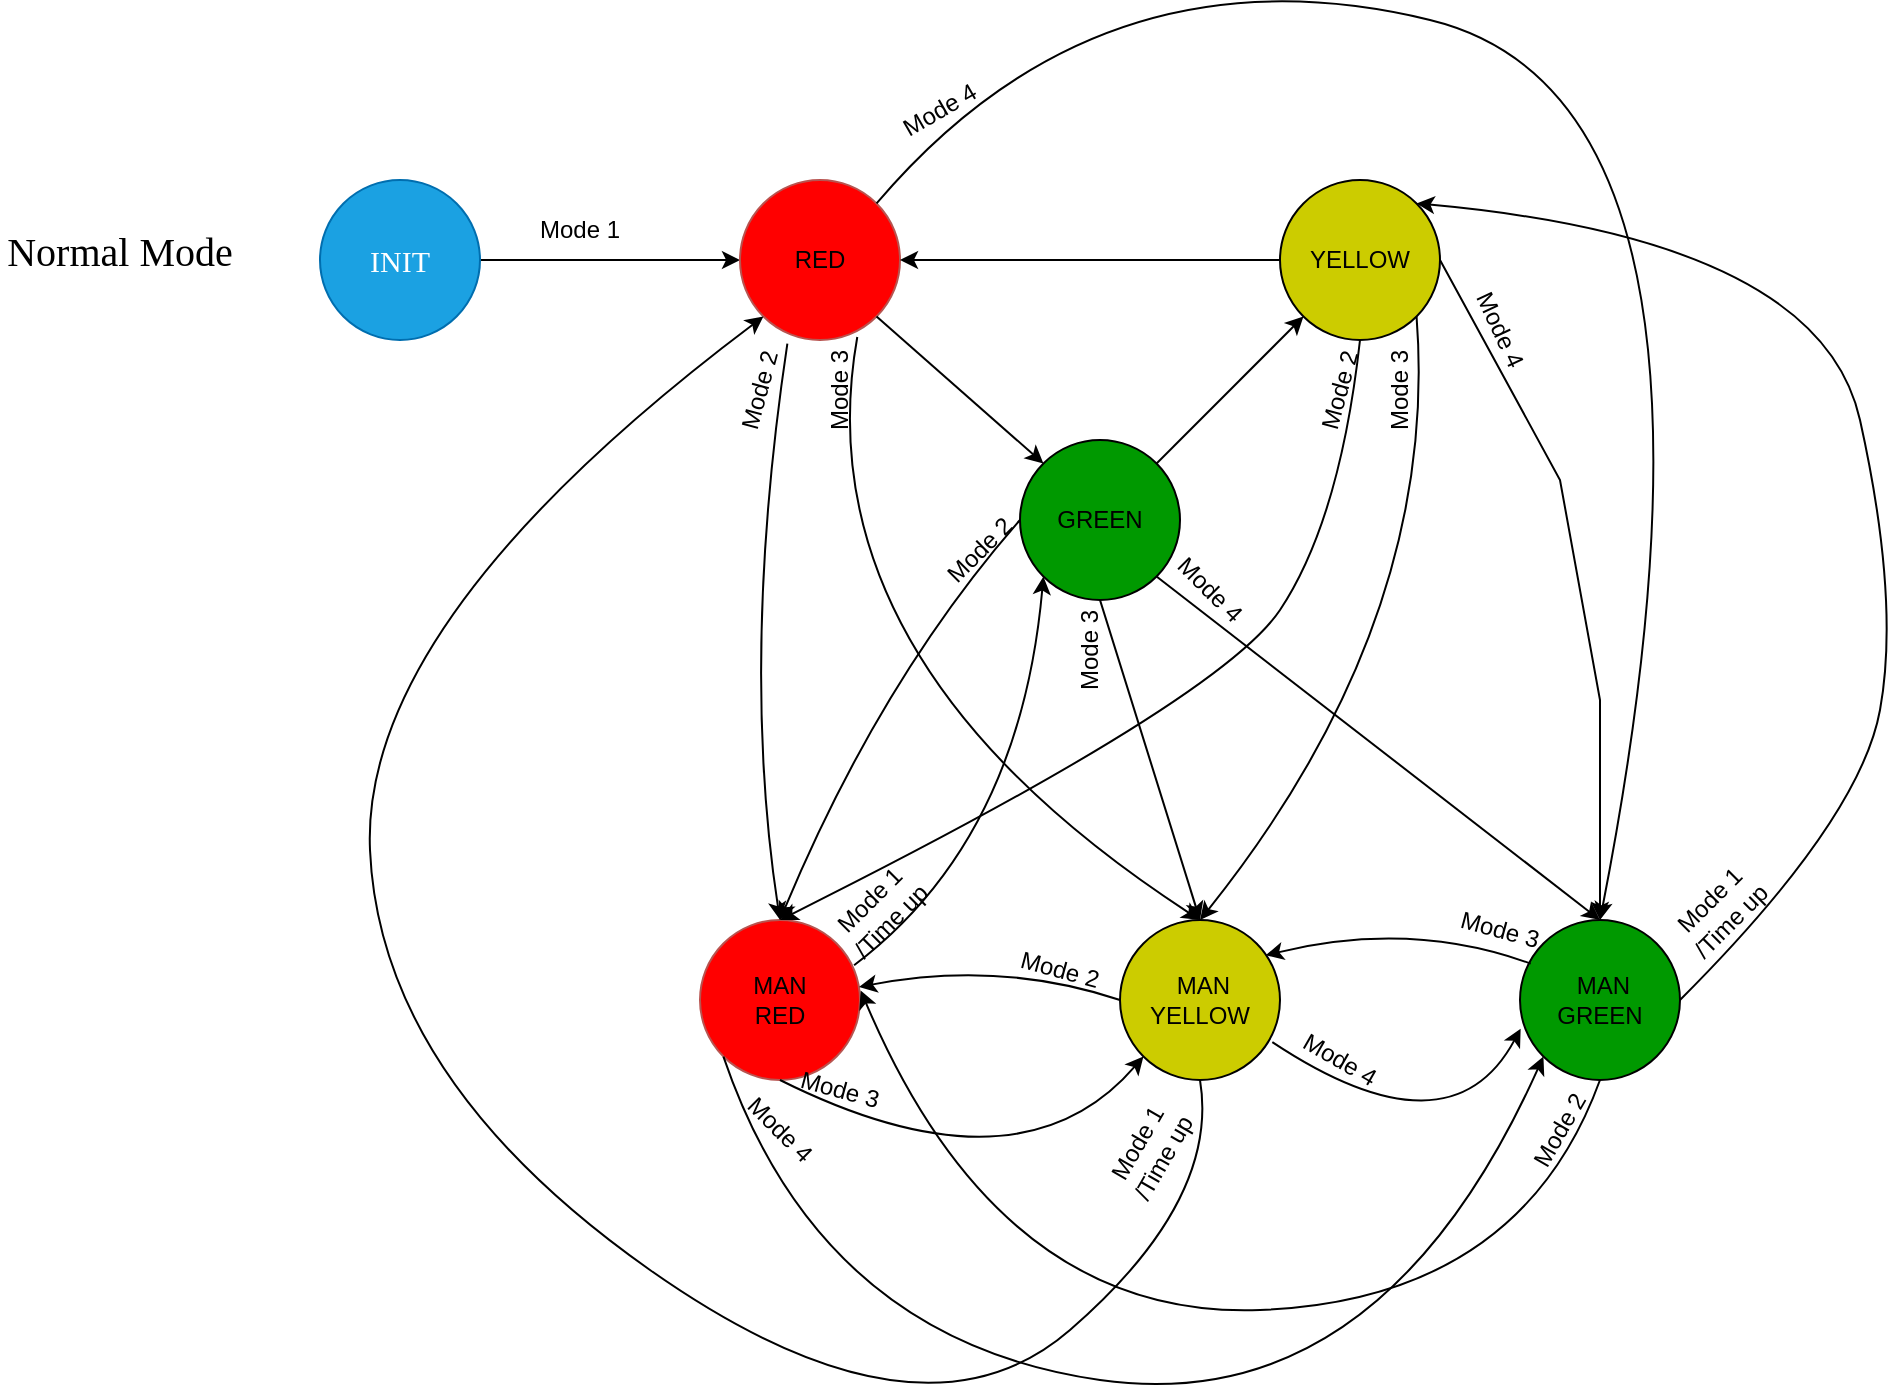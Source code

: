 <mxfile version="20.3.0" type="device"><diagram id="IHixZaIMQJyNilW4YDVt" name="Page-1"><mxGraphModel dx="2352" dy="811" grid="1" gridSize="10" guides="1" tooltips="1" connect="1" arrows="1" fold="1" page="1" pageScale="1" pageWidth="850" pageHeight="1100" math="0" shadow="0"><root><mxCell id="0"/><mxCell id="1" parent="0"/><mxCell id="-tuAcdktAPa8w3CATq2w-4" value="Normal Mode" style="text;html=1;strokeColor=none;fillColor=none;align=center;verticalAlign=middle;whiteSpace=wrap;rounded=0;fontFamily=Times New Roman;fontSize=20;" parent="1" vertex="1"><mxGeometry x="-120" y="130" width="120" height="30" as="geometry"/></mxCell><mxCell id="tK5edKuBURKNmPUlLWh4-7" style="edgeStyle=orthogonalEdgeStyle;rounded=0;orthogonalLoop=1;jettySize=auto;html=1;exitX=1;exitY=0.5;exitDx=0;exitDy=0;entryX=0;entryY=0.5;entryDx=0;entryDy=0;" parent="1" source="tK5edKuBURKNmPUlLWh4-1" target="Y0kXRDv6AVAJE1k-n5Cx-20" edge="1"><mxGeometry relative="1" as="geometry"><mxPoint x="250" y="150" as="targetPoint"/></mxGeometry></mxCell><mxCell id="tK5edKuBURKNmPUlLWh4-1" value="INIT" style="ellipse;whiteSpace=wrap;html=1;aspect=fixed;fontSize=15;fontFamily=Times New Roman;fillColor=#1ba1e2;fontColor=#ffffff;strokeColor=#006EAF;" parent="1" vertex="1"><mxGeometry x="40" y="110" width="80" height="80" as="geometry"/></mxCell><mxCell id="tK5edKuBURKNmPUlLWh4-11" value="Mode 1" style="text;html=1;strokeColor=none;fillColor=none;align=center;verticalAlign=middle;whiteSpace=wrap;rounded=0;" parent="1" vertex="1"><mxGeometry x="140" y="120" width="60" height="30" as="geometry"/></mxCell><mxCell id="Y0kXRDv6AVAJE1k-n5Cx-20" value="RED" style="ellipse;whiteSpace=wrap;html=1;aspect=fixed;fillColor=#FF0000;strokeColor=#b85450;" parent="1" vertex="1"><mxGeometry x="250" y="110" width="80" height="80" as="geometry"/></mxCell><mxCell id="Y0kXRDv6AVAJE1k-n5Cx-22" value="GREEN" style="ellipse;whiteSpace=wrap;html=1;aspect=fixed;fillColor=#009900;" parent="1" vertex="1"><mxGeometry x="390" y="240" width="80" height="80" as="geometry"/></mxCell><mxCell id="Y0kXRDv6AVAJE1k-n5Cx-23" value="YELLOW" style="ellipse;whiteSpace=wrap;html=1;aspect=fixed;fillColor=#CCCC00;" parent="1" vertex="1"><mxGeometry x="520" y="110" width="80" height="80" as="geometry"/></mxCell><mxCell id="Y0kXRDv6AVAJE1k-n5Cx-24" value="" style="endArrow=classic;html=1;rounded=0;entryX=0;entryY=0;entryDx=0;entryDy=0;exitX=1;exitY=1;exitDx=0;exitDy=0;" parent="1" source="Y0kXRDv6AVAJE1k-n5Cx-20" target="Y0kXRDv6AVAJE1k-n5Cx-22" edge="1"><mxGeometry width="50" height="50" relative="1" as="geometry"><mxPoint x="320" y="410" as="sourcePoint"/><mxPoint x="370" y="360" as="targetPoint"/></mxGeometry></mxCell><mxCell id="Y0kXRDv6AVAJE1k-n5Cx-25" value="" style="endArrow=classic;html=1;rounded=0;entryX=0;entryY=1;entryDx=0;entryDy=0;exitX=1;exitY=0;exitDx=0;exitDy=0;" parent="1" source="Y0kXRDv6AVAJE1k-n5Cx-22" target="Y0kXRDv6AVAJE1k-n5Cx-23" edge="1"><mxGeometry width="50" height="50" relative="1" as="geometry"><mxPoint x="320" y="410" as="sourcePoint"/><mxPoint x="230" y="390" as="targetPoint"/></mxGeometry></mxCell><mxCell id="Y0kXRDv6AVAJE1k-n5Cx-26" value="" style="endArrow=classic;html=1;rounded=0;entryX=1;entryY=0.5;entryDx=0;entryDy=0;exitX=0;exitY=0.5;exitDx=0;exitDy=0;" parent="1" source="Y0kXRDv6AVAJE1k-n5Cx-23" target="Y0kXRDv6AVAJE1k-n5Cx-20" edge="1"><mxGeometry width="50" height="50" relative="1" as="geometry"><mxPoint x="320" y="410" as="sourcePoint"/><mxPoint x="370" y="360" as="targetPoint"/></mxGeometry></mxCell><mxCell id="Y0kXRDv6AVAJE1k-n5Cx-27" value="MAN&lt;br&gt;RED" style="ellipse;whiteSpace=wrap;html=1;aspect=fixed;fillColor=#FF0000;strokeColor=#b85450;" parent="1" vertex="1"><mxGeometry x="230" y="480" width="80" height="80" as="geometry"/></mxCell><mxCell id="Y0kXRDv6AVAJE1k-n5Cx-28" value="&amp;nbsp;MAN&lt;br&gt;GREEN" style="ellipse;whiteSpace=wrap;html=1;aspect=fixed;fillColor=#009900;" parent="1" vertex="1"><mxGeometry x="640" y="480" width="80" height="80" as="geometry"/></mxCell><mxCell id="Y0kXRDv6AVAJE1k-n5Cx-29" value="&amp;nbsp;MAN&lt;br&gt;YELLOW" style="ellipse;whiteSpace=wrap;html=1;aspect=fixed;fillColor=#CCCC00;" parent="1" vertex="1"><mxGeometry x="440" y="480" width="80" height="80" as="geometry"/></mxCell><mxCell id="Y0kXRDv6AVAJE1k-n5Cx-31" value="" style="curved=1;endArrow=classic;html=1;rounded=0;entryX=0.5;entryY=0;entryDx=0;entryDy=0;exitX=0.296;exitY=1.023;exitDx=0;exitDy=0;exitPerimeter=0;" parent="1" source="Y0kXRDv6AVAJE1k-n5Cx-20" target="Y0kXRDv6AVAJE1k-n5Cx-27" edge="1"><mxGeometry width="50" height="50" relative="1" as="geometry"><mxPoint x="330" y="270" as="sourcePoint"/><mxPoint x="370" y="340" as="targetPoint"/><Array as="points"><mxPoint x="250" y="350"/></Array></mxGeometry></mxCell><mxCell id="Y0kXRDv6AVAJE1k-n5Cx-32" value="" style="curved=1;endArrow=classic;html=1;rounded=0;entryX=0.5;entryY=0;entryDx=0;entryDy=0;exitX=0;exitY=0.5;exitDx=0;exitDy=0;" parent="1" source="Y0kXRDv6AVAJE1k-n5Cx-22" target="Y0kXRDv6AVAJE1k-n5Cx-27" edge="1"><mxGeometry width="50" height="50" relative="1" as="geometry"><mxPoint x="320" y="390" as="sourcePoint"/><mxPoint x="370" y="340" as="targetPoint"/><Array as="points"><mxPoint x="320" y="360"/></Array></mxGeometry></mxCell><mxCell id="Y0kXRDv6AVAJE1k-n5Cx-33" value="" style="curved=1;endArrow=classic;html=1;rounded=0;entryX=0.5;entryY=0;entryDx=0;entryDy=0;exitX=0.5;exitY=1;exitDx=0;exitDy=0;" parent="1" source="Y0kXRDv6AVAJE1k-n5Cx-23" target="Y0kXRDv6AVAJE1k-n5Cx-27" edge="1"><mxGeometry width="50" height="50" relative="1" as="geometry"><mxPoint x="540" y="310" as="sourcePoint"/><mxPoint x="370" y="340" as="targetPoint"/><Array as="points"><mxPoint x="550" y="280"/><mxPoint x="490" y="370"/></Array></mxGeometry></mxCell><mxCell id="Y0kXRDv6AVAJE1k-n5Cx-34" value="Mode 2" style="text;html=1;strokeColor=none;fillColor=none;align=center;verticalAlign=middle;whiteSpace=wrap;rounded=0;rotation=-75;" parent="1" vertex="1"><mxGeometry x="230" y="200" width="60" height="30" as="geometry"/></mxCell><mxCell id="Y0kXRDv6AVAJE1k-n5Cx-35" value="Mode 2" style="text;html=1;strokeColor=none;fillColor=none;align=center;verticalAlign=middle;whiteSpace=wrap;rounded=0;rotation=-45;" parent="1" vertex="1"><mxGeometry x="340" y="280" width="60" height="30" as="geometry"/></mxCell><mxCell id="Y0kXRDv6AVAJE1k-n5Cx-36" value="Mode 2" style="text;html=1;strokeColor=none;fillColor=none;align=center;verticalAlign=middle;whiteSpace=wrap;rounded=0;rotation=-75;" parent="1" vertex="1"><mxGeometry x="520" y="200" width="60" height="30" as="geometry"/></mxCell><mxCell id="Y0kXRDv6AVAJE1k-n5Cx-37" value="" style="curved=1;endArrow=classic;html=1;rounded=0;entryX=0.5;entryY=0;entryDx=0;entryDy=0;exitX=0.733;exitY=0.981;exitDx=0;exitDy=0;exitPerimeter=0;" parent="1" source="Y0kXRDv6AVAJE1k-n5Cx-20" target="Y0kXRDv6AVAJE1k-n5Cx-29" edge="1"><mxGeometry width="50" height="50" relative="1" as="geometry"><mxPoint x="320" y="390" as="sourcePoint"/><mxPoint x="370" y="340" as="targetPoint"/><Array as="points"><mxPoint x="280" y="350"/></Array></mxGeometry></mxCell><mxCell id="Y0kXRDv6AVAJE1k-n5Cx-38" value="" style="endArrow=classic;html=1;rounded=0;entryX=0.5;entryY=0;entryDx=0;entryDy=0;exitX=0.5;exitY=1;exitDx=0;exitDy=0;" parent="1" source="Y0kXRDv6AVAJE1k-n5Cx-22" target="Y0kXRDv6AVAJE1k-n5Cx-29" edge="1"><mxGeometry width="50" height="50" relative="1" as="geometry"><mxPoint x="320" y="390" as="sourcePoint"/><mxPoint x="370" y="340" as="targetPoint"/></mxGeometry></mxCell><mxCell id="Y0kXRDv6AVAJE1k-n5Cx-39" value="" style="curved=1;endArrow=classic;html=1;rounded=0;entryX=0.5;entryY=0;entryDx=0;entryDy=0;exitX=1;exitY=1;exitDx=0;exitDy=0;" parent="1" source="Y0kXRDv6AVAJE1k-n5Cx-23" target="Y0kXRDv6AVAJE1k-n5Cx-29" edge="1"><mxGeometry width="50" height="50" relative="1" as="geometry"><mxPoint x="630" y="290" as="sourcePoint"/><mxPoint x="370" y="340" as="targetPoint"/><Array as="points"><mxPoint x="600" y="330"/></Array></mxGeometry></mxCell><mxCell id="Y0kXRDv6AVAJE1k-n5Cx-40" value="Mode 3" style="text;html=1;strokeColor=none;fillColor=none;align=center;verticalAlign=middle;whiteSpace=wrap;rounded=0;rotation=-90;" parent="1" vertex="1"><mxGeometry x="270" y="200" width="60" height="30" as="geometry"/></mxCell><mxCell id="Y0kXRDv6AVAJE1k-n5Cx-41" value="Mode 3" style="text;html=1;strokeColor=none;fillColor=none;align=center;verticalAlign=middle;whiteSpace=wrap;rounded=0;rotation=-90;" parent="1" vertex="1"><mxGeometry x="395" y="330" width="60" height="30" as="geometry"/></mxCell><mxCell id="Y0kXRDv6AVAJE1k-n5Cx-42" value="Mode 3" style="text;html=1;strokeColor=none;fillColor=none;align=center;verticalAlign=middle;whiteSpace=wrap;rounded=0;rotation=-90;" parent="1" vertex="1"><mxGeometry x="550" y="200" width="60" height="30" as="geometry"/></mxCell><mxCell id="Y0kXRDv6AVAJE1k-n5Cx-43" value="" style="curved=1;endArrow=classic;html=1;rounded=0;entryX=0.5;entryY=0;entryDx=0;entryDy=0;exitX=1;exitY=0;exitDx=0;exitDy=0;" parent="1" source="Y0kXRDv6AVAJE1k-n5Cx-20" target="Y0kXRDv6AVAJE1k-n5Cx-28" edge="1"><mxGeometry width="50" height="50" relative="1" as="geometry"><mxPoint x="580" y="70" as="sourcePoint"/><mxPoint x="630" y="20" as="targetPoint"/><Array as="points"><mxPoint x="430" y="-10"/><mxPoint x="760" y="70"/></Array></mxGeometry></mxCell><mxCell id="Y0kXRDv6AVAJE1k-n5Cx-44" value="" style="endArrow=classic;html=1;rounded=0;entryX=0.5;entryY=0;entryDx=0;entryDy=0;exitX=1;exitY=1;exitDx=0;exitDy=0;" parent="1" source="Y0kXRDv6AVAJE1k-n5Cx-22" target="Y0kXRDv6AVAJE1k-n5Cx-28" edge="1"><mxGeometry width="50" height="50" relative="1" as="geometry"><mxPoint x="320" y="270" as="sourcePoint"/><mxPoint x="370" y="220" as="targetPoint"/></mxGeometry></mxCell><mxCell id="Y0kXRDv6AVAJE1k-n5Cx-45" value="" style="endArrow=classic;html=1;rounded=0;entryX=0.5;entryY=0;entryDx=0;entryDy=0;exitX=1;exitY=0.5;exitDx=0;exitDy=0;" parent="1" source="Y0kXRDv6AVAJE1k-n5Cx-23" target="Y0kXRDv6AVAJE1k-n5Cx-28" edge="1"><mxGeometry width="50" height="50" relative="1" as="geometry"><mxPoint x="320" y="270" as="sourcePoint"/><mxPoint x="370" y="220" as="targetPoint"/><Array as="points"><mxPoint x="660" y="260"/><mxPoint x="680" y="370"/></Array></mxGeometry></mxCell><mxCell id="Y0kXRDv6AVAJE1k-n5Cx-46" value="Mode 4" style="text;html=1;strokeColor=none;fillColor=none;align=center;verticalAlign=middle;whiteSpace=wrap;rounded=0;rotation=45;" parent="1" vertex="1"><mxGeometry x="455" y="300" width="60" height="30" as="geometry"/></mxCell><mxCell id="Y0kXRDv6AVAJE1k-n5Cx-47" value="Mode 4" style="text;html=1;strokeColor=none;fillColor=none;align=center;verticalAlign=middle;whiteSpace=wrap;rounded=0;rotation=-30;" parent="1" vertex="1"><mxGeometry x="320" y="60" width="60" height="30" as="geometry"/></mxCell><mxCell id="Y0kXRDv6AVAJE1k-n5Cx-48" value="Mode 4" style="text;html=1;strokeColor=none;fillColor=none;align=center;verticalAlign=middle;whiteSpace=wrap;rounded=0;rotation=65;" parent="1" vertex="1"><mxGeometry x="600" y="170" width="60" height="30" as="geometry"/></mxCell><mxCell id="Y0kXRDv6AVAJE1k-n5Cx-49" value="" style="curved=1;endArrow=classic;html=1;rounded=0;entryX=0;entryY=1;entryDx=0;entryDy=0;exitX=0.963;exitY=0.283;exitDx=0;exitDy=0;exitPerimeter=0;" parent="1" source="Y0kXRDv6AVAJE1k-n5Cx-27" target="Y0kXRDv6AVAJE1k-n5Cx-22" edge="1"><mxGeometry width="50" height="50" relative="1" as="geometry"><mxPoint x="320" y="430" as="sourcePoint"/><mxPoint x="370" y="380" as="targetPoint"/><Array as="points"><mxPoint x="390" y="440"/></Array></mxGeometry></mxCell><mxCell id="Y0kXRDv6AVAJE1k-n5Cx-51" value="" style="curved=1;endArrow=classic;html=1;rounded=0;entryX=0;entryY=1;entryDx=0;entryDy=0;exitX=0.5;exitY=1;exitDx=0;exitDy=0;" parent="1" source="Y0kXRDv6AVAJE1k-n5Cx-29" target="Y0kXRDv6AVAJE1k-n5Cx-20" edge="1"><mxGeometry width="50" height="50" relative="1" as="geometry"><mxPoint x="320" y="430" as="sourcePoint"/><mxPoint x="370" y="380" as="targetPoint"/><Array as="points"><mxPoint x="490" y="620"/><mxPoint x="340" y="750"/><mxPoint x="70" y="560"/><mxPoint x="60" y="330"/></Array></mxGeometry></mxCell><mxCell id="Y0kXRDv6AVAJE1k-n5Cx-52" value="Mode 1 /Time up" style="text;html=1;strokeColor=none;fillColor=none;align=center;verticalAlign=middle;whiteSpace=wrap;rounded=0;rotation=-45;" parent="1" vertex="1"><mxGeometry x="290" y="460" width="60" height="30" as="geometry"/></mxCell><mxCell id="Y0kXRDv6AVAJE1k-n5Cx-53" value="Mode 1 /Time up" style="text;html=1;strokeColor=none;fillColor=none;align=center;verticalAlign=middle;whiteSpace=wrap;rounded=0;rotation=-60;" parent="1" vertex="1"><mxGeometry x="425" y="580" width="60" height="30" as="geometry"/></mxCell><mxCell id="Y0kXRDv6AVAJE1k-n5Cx-54" value="" style="curved=1;endArrow=classic;html=1;rounded=0;entryX=1;entryY=0;entryDx=0;entryDy=0;exitX=1;exitY=0.5;exitDx=0;exitDy=0;" parent="1" source="Y0kXRDv6AVAJE1k-n5Cx-28" target="Y0kXRDv6AVAJE1k-n5Cx-23" edge="1"><mxGeometry width="50" height="50" relative="1" as="geometry"><mxPoint x="760" y="430" as="sourcePoint"/><mxPoint x="660" y="120" as="targetPoint"/><Array as="points"><mxPoint x="810" y="430"/><mxPoint x="830" y="320"/><mxPoint x="790" y="140"/></Array></mxGeometry></mxCell><mxCell id="Y0kXRDv6AVAJE1k-n5Cx-55" value="Mode 1 /Time up" style="text;html=1;strokeColor=none;fillColor=none;align=center;verticalAlign=middle;whiteSpace=wrap;rounded=0;rotation=-45;" parent="1" vertex="1"><mxGeometry x="710" y="460" width="60" height="30" as="geometry"/></mxCell><mxCell id="Y0kXRDv6AVAJE1k-n5Cx-57" value="" style="curved=1;endArrow=classic;html=1;rounded=0;entryX=0.994;entryY=0.419;entryDx=0;entryDy=0;entryPerimeter=0;exitX=0;exitY=0.5;exitDx=0;exitDy=0;" parent="1" source="Y0kXRDv6AVAJE1k-n5Cx-29" target="Y0kXRDv6AVAJE1k-n5Cx-27" edge="1"><mxGeometry width="50" height="50" relative="1" as="geometry"><mxPoint x="360" y="610" as="sourcePoint"/><mxPoint x="410" y="560" as="targetPoint"/><Array as="points"><mxPoint x="380" y="500"/></Array></mxGeometry></mxCell><mxCell id="Y0kXRDv6AVAJE1k-n5Cx-58" value="Mode 2" style="text;html=1;strokeColor=none;fillColor=none;align=center;verticalAlign=middle;whiteSpace=wrap;rounded=0;rotation=15;" parent="1" vertex="1"><mxGeometry x="380" y="490" width="60" height="30" as="geometry"/></mxCell><mxCell id="Y0kXRDv6AVAJE1k-n5Cx-59" value="" style="curved=1;endArrow=classic;html=1;rounded=0;entryX=1.004;entryY=0.44;entryDx=0;entryDy=0;entryPerimeter=0;exitX=0.5;exitY=1;exitDx=0;exitDy=0;" parent="1" source="Y0kXRDv6AVAJE1k-n5Cx-28" target="Y0kXRDv6AVAJE1k-n5Cx-27" edge="1"><mxGeometry width="50" height="50" relative="1" as="geometry"><mxPoint x="485" y="720" as="sourcePoint"/><mxPoint x="535" y="670" as="targetPoint"/><Array as="points"><mxPoint x="640" y="670"/><mxPoint x="380" y="680"/></Array></mxGeometry></mxCell><mxCell id="Y0kXRDv6AVAJE1k-n5Cx-60" value="Mode 2" style="text;html=1;strokeColor=none;fillColor=none;align=center;verticalAlign=middle;whiteSpace=wrap;rounded=0;rotation=-60;" parent="1" vertex="1"><mxGeometry x="630" y="570" width="60" height="30" as="geometry"/></mxCell><mxCell id="Y0kXRDv6AVAJE1k-n5Cx-61" value="" style="curved=1;endArrow=classic;html=1;rounded=0;entryX=0;entryY=1;entryDx=0;entryDy=0;exitX=0.5;exitY=1;exitDx=0;exitDy=0;" parent="1" source="Y0kXRDv6AVAJE1k-n5Cx-27" target="Y0kXRDv6AVAJE1k-n5Cx-29" edge="1"><mxGeometry width="50" height="50" relative="1" as="geometry"><mxPoint x="310" y="640" as="sourcePoint"/><mxPoint x="360" y="590" as="targetPoint"/><Array as="points"><mxPoint x="390" y="620"/></Array></mxGeometry></mxCell><mxCell id="Y0kXRDv6AVAJE1k-n5Cx-62" value="Mode 3" style="text;html=1;strokeColor=none;fillColor=none;align=center;verticalAlign=middle;whiteSpace=wrap;rounded=0;rotation=15;" parent="1" vertex="1"><mxGeometry x="270" y="550" width="60" height="30" as="geometry"/></mxCell><mxCell id="Y0kXRDv6AVAJE1k-n5Cx-63" value="" style="curved=1;endArrow=classic;html=1;rounded=0;entryX=0.91;entryY=0.221;entryDx=0;entryDy=0;entryPerimeter=0;exitX=0.067;exitY=0.273;exitDx=0;exitDy=0;exitPerimeter=0;" parent="1" source="Y0kXRDv6AVAJE1k-n5Cx-28" target="Y0kXRDv6AVAJE1k-n5Cx-29" edge="1"><mxGeometry width="50" height="50" relative="1" as="geometry"><mxPoint x="645.48" y="500" as="sourcePoint"/><mxPoint x="515" y="493.52" as="targetPoint"/><Array as="points"><mxPoint x="585.48" y="480"/></Array></mxGeometry></mxCell><mxCell id="Y0kXRDv6AVAJE1k-n5Cx-64" value="Mode 3" style="text;html=1;strokeColor=none;fillColor=none;align=center;verticalAlign=middle;whiteSpace=wrap;rounded=0;rotation=15;" parent="1" vertex="1"><mxGeometry x="600" y="470" width="60" height="30" as="geometry"/></mxCell><mxCell id="Y0kXRDv6AVAJE1k-n5Cx-65" value="" style="curved=1;endArrow=classic;html=1;rounded=0;exitX=0;exitY=1;exitDx=0;exitDy=0;entryX=0;entryY=1;entryDx=0;entryDy=0;" parent="1" source="Y0kXRDv6AVAJE1k-n5Cx-27" target="Y0kXRDv6AVAJE1k-n5Cx-28" edge="1"><mxGeometry width="50" height="50" relative="1" as="geometry"><mxPoint x="245" y="660" as="sourcePoint"/><mxPoint x="600" y="660" as="targetPoint"/><Array as="points"><mxPoint x="290" y="690"/><mxPoint x="570" y="730"/></Array></mxGeometry></mxCell><mxCell id="Y0kXRDv6AVAJE1k-n5Cx-66" value="Mode 4" style="text;html=1;strokeColor=none;fillColor=none;align=center;verticalAlign=middle;whiteSpace=wrap;rounded=0;rotation=45;" parent="1" vertex="1"><mxGeometry x="240" y="570" width="60" height="30" as="geometry"/></mxCell><mxCell id="Y0kXRDv6AVAJE1k-n5Cx-67" value="" style="curved=1;endArrow=classic;html=1;rounded=0;entryX=0.004;entryY=0.679;entryDx=0;entryDy=0;entryPerimeter=0;exitX=0.952;exitY=0.763;exitDx=0;exitDy=0;exitPerimeter=0;" parent="1" source="Y0kXRDv6AVAJE1k-n5Cx-29" target="Y0kXRDv6AVAJE1k-n5Cx-28" edge="1"><mxGeometry width="50" height="50" relative="1" as="geometry"><mxPoint x="555" y="600" as="sourcePoint"/><mxPoint x="605" y="550" as="targetPoint"/><Array as="points"><mxPoint x="605" y="600"/></Array></mxGeometry></mxCell><mxCell id="Y0kXRDv6AVAJE1k-n5Cx-68" value="Mode 4" style="text;html=1;strokeColor=none;fillColor=none;align=center;verticalAlign=middle;whiteSpace=wrap;rounded=0;rotation=30;" parent="1" vertex="1"><mxGeometry x="520" y="535" width="60" height="30" as="geometry"/></mxCell></root></mxGraphModel></diagram></mxfile>